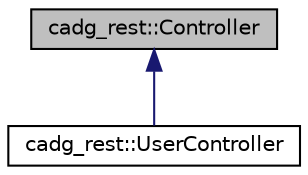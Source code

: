 digraph "cadg_rest::Controller"
{
 // LATEX_PDF_SIZE
  edge [fontname="Helvetica",fontsize="10",labelfontname="Helvetica",labelfontsize="10"];
  node [fontname="Helvetica",fontsize="10",shape=record];
  Node0 [label="cadg_rest::Controller",height=0.2,width=0.4,color="black", fillcolor="grey75", style="filled", fontcolor="black",tooltip="A REST endpoint controller abstract class."];
  Node0 -> Node1 [dir="back",color="midnightblue",fontsize="10",style="solid",fontname="Helvetica"];
  Node1 [label="cadg_rest::UserController",height=0.2,width=0.4,color="black", fillcolor="white", style="filled",URL="$classcadg__rest_1_1_user_controller.html",tooltip=" "];
}
